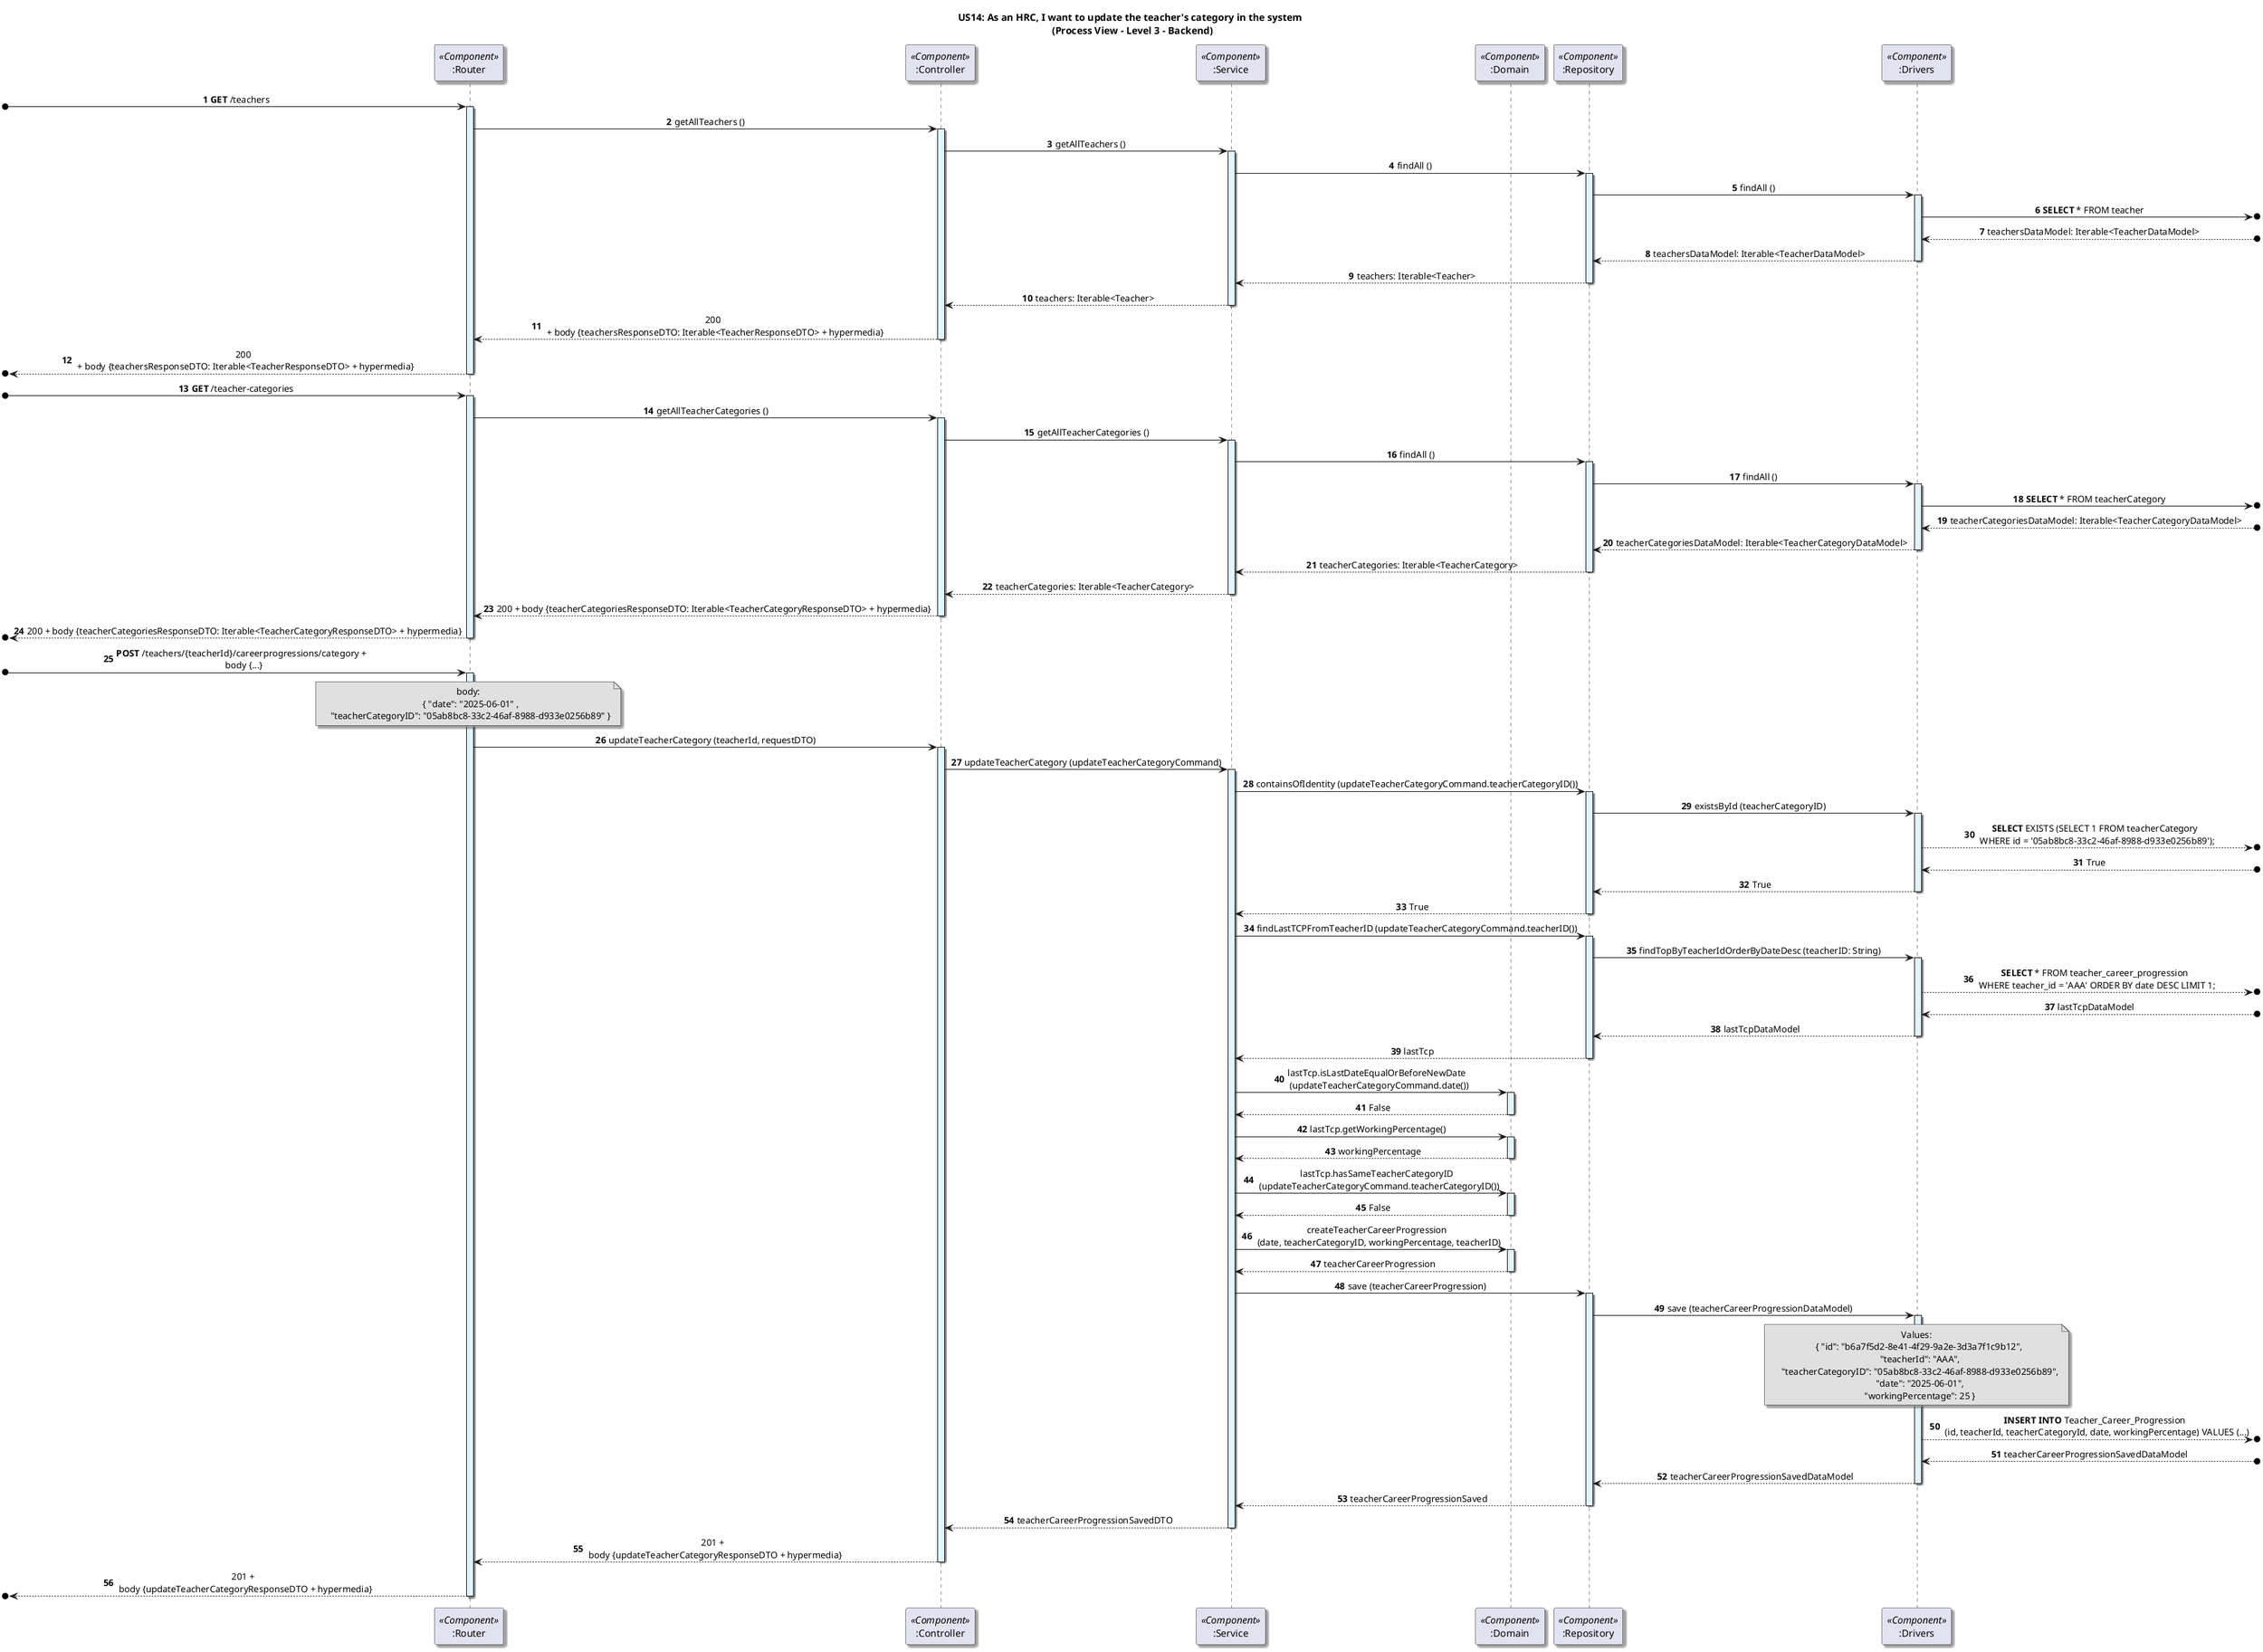 @startuml

title US14: As an HRC, I want to update the teacher's category in the system \n (Process View - Level 3 - Backend)

skinparam defaultTextAlignment center
skinparam shadowing true

autonumber

participant ":Router" as router <<Component>>
participant ":Controller" as controller <<Component>>
participant ":Service" as service <<Component>>
participant ":Domain" as domain <<Component>>
participant ":Repository" as repository <<Component>>
participant ":Drivers" as drivers <<Component>>

' getAllTeachers method '

[o-> router: **GET** /teachers
activate router #E1F5FE

router -> controller: getAllTeachers ()
activate controller #E1F5FE

controller -> service: getAllTeachers ()
activate service #E1F5FE

service -> repository: findAll ()
activate repository #E1F5FE

repository -> drivers: findAll ()
activate drivers #E1F5FE

drivers ->o]: **SELECT** * FROM teacher

drivers <--o]: teachersDataModel: Iterable<TeacherDataModel>

drivers --> repository: teachersDataModel: Iterable<TeacherDataModel>
deactivate drivers

repository --> service: teachers: Iterable<Teacher>
deactivate repository

service --> controller: teachers: Iterable<Teacher>
deactivate service

controller --> router: 200 \n + body {teachersResponseDTO: Iterable<TeacherResponseDTO> + hypermedia}
deactivate controller

[o<-- router: 200 \n + body {teachersResponseDTO: Iterable<TeacherResponseDTO> + hypermedia}
deactivate router

' getAllTeacherCategories method '

[o-> router: **GET** /teacher-categories
activate router #E1F5FE

router -> controller: getAllTeacherCategories ()
activate controller #E1F5FE

controller -> service: getAllTeacherCategories ()
activate service #E1F5FE

service -> repository: findAll ()
activate repository #E1F5FE

repository -> drivers: findAll ()
activate drivers #E1F5FE

drivers ->o]: **SELECT** * FROM teacherCategory

drivers <--o]: teacherCategoriesDataModel: Iterable<TeacherCategoryDataModel>

drivers --> repository: teacherCategoriesDataModel: Iterable<TeacherCategoryDataModel>
deactivate drivers

repository --> service: teacherCategories: Iterable<TeacherCategory>
deactivate repository

service --> controller: teacherCategories: Iterable<TeacherCategory>
deactivate service

controller --> router: 200 + body {teacherCategoriesResponseDTO: Iterable<TeacherCategoryResponseDTO> + hypermedia}
deactivate controller

[o<-- router: 200 + body {teacherCategoriesResponseDTO: Iterable<TeacherCategoryResponseDTO> + hypermedia}
deactivate router

' updateTeacherCategory method '

[o-> router: **POST** /teachers/{teacherId}/careerprogressions/category + \n body {...}
activate router #E1F5FE

note over router #E0E0E0
  body:
    { "date": "2025-06-01" ,
    "teacherCategoryID": "05ab8bc8-33c2-46af-8988-d933e0256b89" }
end note

router -> controller: updateTeacherCategory (teacherId, requestDTO)
activate controller #E1F5FE

controller -> service: updateTeacherCategory (updateTeacherCategoryCommand)
activate service #E1F5FE

service -> repository: containsOfIdentity (updateTeacherCategoryCommand.teacherCategoryID())
activate repository #E1F5FE

repository -> drivers: existsById (teacherCategoryID)
activate drivers #E1F5FE

drivers -->o]: **SELECT** EXISTS (SELECT 1 FROM teacherCategory \n WHERE id = '05ab8bc8-33c2-46af-8988-d933e0256b89');

drivers <--o] : True

drivers --> repository: True
deactivate drivers

repository --> service: True
deactivate repository

service -> repository: findLastTCPFromTeacherID (updateTeacherCategoryCommand.teacherID())
activate repository #E1F5FE

repository -> drivers: findTopByTeacherIdOrderByDateDesc (teacherID: String)
activate drivers #E1F5FE

drivers -->o]: **SELECT** * FROM teacher_career_progression \n WHERE teacher_id = 'AAA' ORDER BY date DESC LIMIT 1;

drivers <--o] : lastTcpDataModel

drivers --> repository: lastTcpDataModel
deactivate drivers

repository --> service: lastTcp
deactivate repository

service -> domain : lastTcp.isLastDateEqualOrBeforeNewDate \n (updateTeacherCategoryCommand.date())
activate domain #E1F5FE

domain --> service : False
deactivate domain

service -> domain : lastTcp.getWorkingPercentage()
activate domain #E1F5FE

domain --> service : workingPercentage
deactivate domain

service -> domain : lastTcp.hasSameTeacherCategoryID \n (updateTeacherCategoryCommand.teacherCategoryID())
activate domain #E1F5FE

domain --> service : False
deactivate domain

service -> domain: createTeacherCareerProgression \n (date, teacherCategoryID, workingPercentage, teacherID)
activate domain #E1F5FE

domain --> service: teacherCareerProgression
deactivate domain

service -> repository: save (teacherCareerProgression)
activate repository #E1F5FE

repository -> drivers: save (teacherCareerProgressionDataModel)
activate drivers #E1F5FE

note over drivers #E0E0E0
  Values:
    { "id": "b6a7f5d2-8e41-4f29-9a2e-3d3a7f1c9b12",
     "teacherId": "AAA",
     "teacherCategoryID": "05ab8bc8-33c2-46af-8988-d933e0256b89",
     "date": "2025-06-01",
     "workingPercentage": 25 }
end note

drivers -->o]: **INSERT INTO** Teacher_Career_Progression \n (id, teacherId, teacherCategoryId, date, workingPercentage) VALUES (...)

drivers <--o] : teacherCareerProgressionSavedDataModel


drivers --> repository: teacherCareerProgressionSavedDataModel
deactivate drivers

repository --> service: teacherCareerProgressionSaved
deactivate repository

service --> controller: teacherCareerProgressionSavedDTO
deactivate service

controller --> router: 201 + \n body {updateTeacherCategoryResponseDTO + hypermedia}
deactivate controller

[o<-- router: 201 + \n body {updateTeacherCategoryResponseDTO + hypermedia}
deactivate router

@enduml